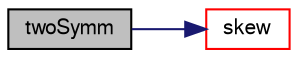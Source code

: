 digraph "twoSymm"
{
  bgcolor="transparent";
  edge [fontname="FreeSans",fontsize="10",labelfontname="FreeSans",labelfontsize="10"];
  node [fontname="FreeSans",fontsize="10",shape=record];
  rankdir="LR";
  Node69743 [label="twoSymm",height=0.2,width=0.4,color="black", fillcolor="grey75", style="filled", fontcolor="black"];
  Node69743 -> Node69744 [color="midnightblue",fontsize="10",style="solid",fontname="FreeSans"];
  Node69744 [label="skew",height=0.2,width=0.4,color="red",URL="$a21124.html#aec5060dc82b7727c5935153aa048b2c1"];
}
